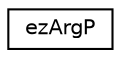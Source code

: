 digraph "Graphical Class Hierarchy"
{
 // LATEX_PDF_SIZE
  edge [fontname="Helvetica",fontsize="10",labelfontname="Helvetica",labelfontsize="10"];
  node [fontname="Helvetica",fontsize="10",shape=record];
  rankdir="LR";
  Node0 [label="ezArgP",height=0.2,width=0.4,color="black", fillcolor="white", style="filled",URL="$d7/d5f/structez_arg_p.htm",tooltip=" "];
}
